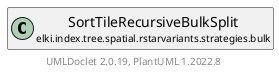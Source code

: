 @startuml
    remove .*\.(Instance|Par|Parameterizer|Factory)$
    set namespaceSeparator none
    hide empty fields
    hide empty methods

    class "<size:14>SortTileRecursiveBulkSplit.Par\n<size:10>elki.index.tree.spatial.rstarvariants.strategies.bulk" as elki.index.tree.spatial.rstarvariants.strategies.bulk.SortTileRecursiveBulkSplit.Par [[SortTileRecursiveBulkSplit.Par.html]] {
        +make(): SortTileRecursiveBulkSplit
    }

    interface "<size:14>Parameterizer\n<size:10>elki.utilities.optionhandling" as elki.utilities.optionhandling.Parameterizer [[../../../../../../utilities/optionhandling/Parameterizer.html]] {
        {abstract} +make(): Object
    }
    class "<size:14>SortTileRecursiveBulkSplit\n<size:10>elki.index.tree.spatial.rstarvariants.strategies.bulk" as elki.index.tree.spatial.rstarvariants.strategies.bulk.SortTileRecursiveBulkSplit [[SortTileRecursiveBulkSplit.html]]

    elki.utilities.optionhandling.Parameterizer <|.. elki.index.tree.spatial.rstarvariants.strategies.bulk.SortTileRecursiveBulkSplit.Par
    elki.index.tree.spatial.rstarvariants.strategies.bulk.SortTileRecursiveBulkSplit +-- elki.index.tree.spatial.rstarvariants.strategies.bulk.SortTileRecursiveBulkSplit.Par

    center footer UMLDoclet 2.0.19, PlantUML 1.2022.8
@enduml
